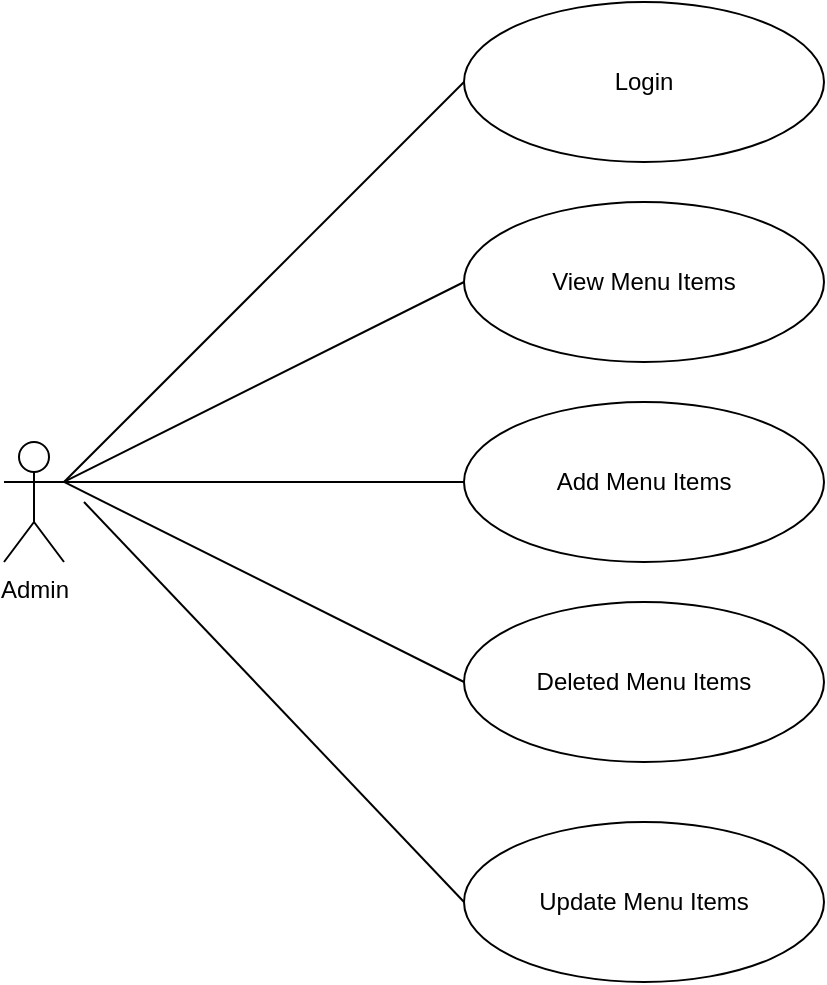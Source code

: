 <mxfile version="24.5.3" type="device" pages="3">
  <diagram name="Page-1" id="Rw1sMuScZgxutzeogyLA">
    <mxGraphModel dx="1434" dy="738" grid="1" gridSize="10" guides="1" tooltips="1" connect="1" arrows="1" fold="1" page="1" pageScale="1" pageWidth="827" pageHeight="1169" math="0" shadow="0">
      <root>
        <mxCell id="0" />
        <mxCell id="1" parent="0" />
        <mxCell id="v1xuu8qd-7aDWVENhq9b-1" value="Admin&lt;div&gt;&lt;br&gt;&lt;/div&gt;" style="shape=umlActor;verticalLabelPosition=bottom;verticalAlign=top;html=1;outlineConnect=0;" vertex="1" parent="1">
          <mxGeometry x="110" y="340" width="30" height="60" as="geometry" />
        </mxCell>
        <mxCell id="v1xuu8qd-7aDWVENhq9b-3" value="Login" style="ellipse;whiteSpace=wrap;html=1;" vertex="1" parent="1">
          <mxGeometry x="340" y="120" width="180" height="80" as="geometry" />
        </mxCell>
        <mxCell id="v1xuu8qd-7aDWVENhq9b-4" value="View Menu Items" style="ellipse;whiteSpace=wrap;html=1;" vertex="1" parent="1">
          <mxGeometry x="340" y="220" width="180" height="80" as="geometry" />
        </mxCell>
        <mxCell id="v1xuu8qd-7aDWVENhq9b-5" value="Add Menu Items" style="ellipse;whiteSpace=wrap;html=1;" vertex="1" parent="1">
          <mxGeometry x="340" y="320" width="180" height="80" as="geometry" />
        </mxCell>
        <mxCell id="v1xuu8qd-7aDWVENhq9b-6" value="Deleted Menu Items" style="ellipse;whiteSpace=wrap;html=1;" vertex="1" parent="1">
          <mxGeometry x="340" y="420" width="180" height="80" as="geometry" />
        </mxCell>
        <mxCell id="v1xuu8qd-7aDWVENhq9b-7" value="Update Menu Items" style="ellipse;whiteSpace=wrap;html=1;" vertex="1" parent="1">
          <mxGeometry x="340" y="530" width="180" height="80" as="geometry" />
        </mxCell>
        <mxCell id="JYaKjSM3Lak0jvwqb_XR-7" value="" style="endArrow=none;html=1;rounded=0;exitX=1;exitY=0.333;exitDx=0;exitDy=0;exitPerimeter=0;entryX=0;entryY=0.5;entryDx=0;entryDy=0;" edge="1" parent="1" source="v1xuu8qd-7aDWVENhq9b-1" target="v1xuu8qd-7aDWVENhq9b-3">
          <mxGeometry width="50" height="50" relative="1" as="geometry">
            <mxPoint x="150" y="370" as="sourcePoint" />
            <mxPoint x="391" y="204" as="targetPoint" />
          </mxGeometry>
        </mxCell>
        <mxCell id="JYaKjSM3Lak0jvwqb_XR-8" value="" style="endArrow=none;html=1;rounded=0;exitX=1;exitY=0.333;exitDx=0;exitDy=0;exitPerimeter=0;entryX=0;entryY=0.5;entryDx=0;entryDy=0;" edge="1" parent="1" source="v1xuu8qd-7aDWVENhq9b-1" target="v1xuu8qd-7aDWVENhq9b-4">
          <mxGeometry width="50" height="50" relative="1" as="geometry">
            <mxPoint x="170" y="330" as="sourcePoint" />
            <mxPoint x="369" y="295" as="targetPoint" />
          </mxGeometry>
        </mxCell>
        <mxCell id="JYaKjSM3Lak0jvwqb_XR-9" value="" style="endArrow=none;html=1;rounded=0;exitX=1;exitY=0.333;exitDx=0;exitDy=0;exitPerimeter=0;entryX=0;entryY=0.5;entryDx=0;entryDy=0;" edge="1" parent="1" source="v1xuu8qd-7aDWVENhq9b-1" target="v1xuu8qd-7aDWVENhq9b-5">
          <mxGeometry width="50" height="50" relative="1" as="geometry">
            <mxPoint x="150" y="370" as="sourcePoint" />
            <mxPoint x="350" y="370" as="targetPoint" />
          </mxGeometry>
        </mxCell>
        <mxCell id="JYaKjSM3Lak0jvwqb_XR-10" value="" style="endArrow=none;html=1;rounded=0;exitX=1;exitY=0.333;exitDx=0;exitDy=0;exitPerimeter=0;entryX=0;entryY=0.5;entryDx=0;entryDy=0;" edge="1" parent="1" source="v1xuu8qd-7aDWVENhq9b-1" target="v1xuu8qd-7aDWVENhq9b-6">
          <mxGeometry width="50" height="50" relative="1" as="geometry">
            <mxPoint x="150" y="370" as="sourcePoint" />
            <mxPoint x="351" y="464" as="targetPoint" />
          </mxGeometry>
        </mxCell>
        <mxCell id="JYaKjSM3Lak0jvwqb_XR-11" value="" style="endArrow=none;html=1;rounded=0;exitX=1;exitY=0.333;exitDx=0;exitDy=0;exitPerimeter=0;entryX=0;entryY=0.5;entryDx=0;entryDy=0;" edge="1" parent="1" target="v1xuu8qd-7aDWVENhq9b-7">
          <mxGeometry width="50" height="50" relative="1" as="geometry">
            <mxPoint x="150" y="370" as="sourcePoint" />
            <mxPoint x="340" y="570" as="targetPoint" />
          </mxGeometry>
        </mxCell>
      </root>
    </mxGraphModel>
  </diagram>
  <diagram id="4s38KD-3j9mbVSummewb" name="Page-2">
    <mxGraphModel dx="880" dy="426" grid="1" gridSize="10" guides="1" tooltips="1" connect="1" arrows="1" fold="1" page="1" pageScale="1" pageWidth="827" pageHeight="1169" math="0" shadow="0">
      <root>
        <mxCell id="0" />
        <mxCell id="1" parent="0" />
        <mxCell id="DSjBxvMJzlKjb1qtKmZz-1" value="&lt;div&gt;Employee&lt;/div&gt;" style="shape=umlActor;verticalLabelPosition=bottom;verticalAlign=top;html=1;outlineConnect=0;" parent="1" vertex="1">
          <mxGeometry x="110" y="340" width="30" height="60" as="geometry" />
        </mxCell>
        <mxCell id="DSjBxvMJzlKjb1qtKmZz-2" value="Login" style="ellipse;whiteSpace=wrap;html=1;" parent="1" vertex="1">
          <mxGeometry x="340" y="120" width="180" height="80" as="geometry" />
        </mxCell>
        <mxCell id="DSjBxvMJzlKjb1qtKmZz-3" value="Show Notification" style="ellipse;whiteSpace=wrap;html=1;" parent="1" vertex="1">
          <mxGeometry x="340" y="220" width="180" height="80" as="geometry" />
        </mxCell>
        <mxCell id="DSjBxvMJzlKjb1qtKmZz-4" value="Food selection for tomorrow" style="ellipse;whiteSpace=wrap;html=1;" parent="1" vertex="1">
          <mxGeometry x="340" y="320" width="180" height="80" as="geometry" />
        </mxCell>
        <mxCell id="DSjBxvMJzlKjb1qtKmZz-5" value="View Food Items" style="ellipse;whiteSpace=wrap;html=1;" parent="1" vertex="1">
          <mxGeometry x="340" y="420" width="180" height="80" as="geometry" />
        </mxCell>
        <mxCell id="DSjBxvMJzlKjb1qtKmZz-6" value="Give Feedback" style="ellipse;whiteSpace=wrap;html=1;" parent="1" vertex="1">
          <mxGeometry x="340" y="530" width="180" height="80" as="geometry" />
        </mxCell>
        <mxCell id="DSjBxvMJzlKjb1qtKmZz-14" value="View Feedback" style="ellipse;whiteSpace=wrap;html=1;" parent="1" vertex="1">
          <mxGeometry x="340" y="640" width="180" height="80" as="geometry" />
        </mxCell>
        <mxCell id="DSjBxvMJzlKjb1qtKmZz-16" value="" style="endArrow=none;html=1;rounded=0;exitX=1;exitY=0.333;exitDx=0;exitDy=0;exitPerimeter=0;entryX=0;entryY=0.5;entryDx=0;entryDy=0;" parent="1" source="DSjBxvMJzlKjb1qtKmZz-1" target="DSjBxvMJzlKjb1qtKmZz-2" edge="1">
          <mxGeometry width="50" height="50" relative="1" as="geometry">
            <mxPoint x="390" y="510" as="sourcePoint" />
            <mxPoint x="440" y="460" as="targetPoint" />
          </mxGeometry>
        </mxCell>
        <mxCell id="DSjBxvMJzlKjb1qtKmZz-22" value="" style="endArrow=none;html=1;rounded=0;exitX=1;exitY=0.333;exitDx=0;exitDy=0;exitPerimeter=0;entryX=0;entryY=0.5;entryDx=0;entryDy=0;" parent="1" source="DSjBxvMJzlKjb1qtKmZz-1" target="DSjBxvMJzlKjb1qtKmZz-3" edge="1">
          <mxGeometry width="50" height="50" relative="1" as="geometry">
            <mxPoint x="150" y="370" as="sourcePoint" />
            <mxPoint x="391" y="204" as="targetPoint" />
          </mxGeometry>
        </mxCell>
        <mxCell id="DSjBxvMJzlKjb1qtKmZz-23" value="" style="endArrow=none;html=1;rounded=0;exitX=1;exitY=0.333;exitDx=0;exitDy=0;exitPerimeter=0;" parent="1" source="DSjBxvMJzlKjb1qtKmZz-1" target="DSjBxvMJzlKjb1qtKmZz-4" edge="1">
          <mxGeometry width="50" height="50" relative="1" as="geometry">
            <mxPoint x="160" y="380" as="sourcePoint" />
            <mxPoint x="401" y="214" as="targetPoint" />
          </mxGeometry>
        </mxCell>
        <mxCell id="DSjBxvMJzlKjb1qtKmZz-24" value="" style="endArrow=none;html=1;rounded=0;exitX=1;exitY=0.333;exitDx=0;exitDy=0;exitPerimeter=0;entryX=0.006;entryY=0.425;entryDx=0;entryDy=0;entryPerimeter=0;" parent="1" source="DSjBxvMJzlKjb1qtKmZz-1" target="DSjBxvMJzlKjb1qtKmZz-5" edge="1">
          <mxGeometry width="50" height="50" relative="1" as="geometry">
            <mxPoint x="170" y="390" as="sourcePoint" />
            <mxPoint x="411" y="224" as="targetPoint" />
          </mxGeometry>
        </mxCell>
        <mxCell id="DSjBxvMJzlKjb1qtKmZz-25" value="" style="endArrow=none;html=1;rounded=0;exitX=1;exitY=0.333;exitDx=0;exitDy=0;exitPerimeter=0;entryX=0;entryY=0.5;entryDx=0;entryDy=0;" parent="1" source="DSjBxvMJzlKjb1qtKmZz-1" target="DSjBxvMJzlKjb1qtKmZz-6" edge="1">
          <mxGeometry width="50" height="50" relative="1" as="geometry">
            <mxPoint x="180" y="400" as="sourcePoint" />
            <mxPoint x="421" y="234" as="targetPoint" />
          </mxGeometry>
        </mxCell>
        <mxCell id="DSjBxvMJzlKjb1qtKmZz-26" value="" style="endArrow=none;html=1;rounded=0;exitX=1;exitY=0.333;exitDx=0;exitDy=0;exitPerimeter=0;entryX=0;entryY=0.5;entryDx=0;entryDy=0;" parent="1" source="DSjBxvMJzlKjb1qtKmZz-1" target="DSjBxvMJzlKjb1qtKmZz-14" edge="1">
          <mxGeometry width="50" height="50" relative="1" as="geometry">
            <mxPoint x="190" y="410" as="sourcePoint" />
            <mxPoint x="431" y="244" as="targetPoint" />
          </mxGeometry>
        </mxCell>
      </root>
    </mxGraphModel>
  </diagram>
  <diagram id="dLfrcFJIt85dbNIOb2cY" name="Page-3">
    <mxGraphModel dx="1434" dy="738" grid="1" gridSize="10" guides="1" tooltips="1" connect="1" arrows="1" fold="1" page="1" pageScale="1" pageWidth="827" pageHeight="1169" math="0" shadow="0">
      <root>
        <mxCell id="0" />
        <mxCell id="1" parent="0" />
        <mxCell id="yujFuHQo3w8hpjnkSpUM-1" value="&lt;div&gt;Chef&lt;/div&gt;" style="shape=umlActor;verticalLabelPosition=bottom;verticalAlign=top;html=1;outlineConnect=0;" vertex="1" parent="1">
          <mxGeometry x="110" y="340" width="30" height="60" as="geometry" />
        </mxCell>
        <mxCell id="yujFuHQo3w8hpjnkSpUM-2" value="Login" style="ellipse;whiteSpace=wrap;html=1;" vertex="1" parent="1">
          <mxGeometry x="340" y="120" width="180" height="80" as="geometry" />
        </mxCell>
        <mxCell id="yujFuHQo3w8hpjnkSpUM-3" value="Roll out food menu" style="ellipse;whiteSpace=wrap;html=1;" vertex="1" parent="1">
          <mxGeometry x="340" y="220" width="180" height="80" as="geometry" />
        </mxCell>
        <mxCell id="yujFuHQo3w8hpjnkSpUM-4" value="Finalize Menu" style="ellipse;whiteSpace=wrap;html=1;" vertex="1" parent="1">
          <mxGeometry x="340" y="320" width="180" height="80" as="geometry" />
        </mxCell>
        <mxCell id="yujFuHQo3w8hpjnkSpUM-5" value="Generate Report" style="ellipse;whiteSpace=wrap;html=1;" vertex="1" parent="1">
          <mxGeometry x="340" y="420" width="180" height="80" as="geometry" />
        </mxCell>
        <mxCell id="yujFuHQo3w8hpjnkSpUM-6" value="View Feedback" style="ellipse;whiteSpace=wrap;html=1;" vertex="1" parent="1">
          <mxGeometry x="340" y="530" width="180" height="80" as="geometry" />
        </mxCell>
        <mxCell id="yujFuHQo3w8hpjnkSpUM-7" value="View Menu" style="ellipse;whiteSpace=wrap;html=1;" vertex="1" parent="1">
          <mxGeometry x="340" y="640" width="180" height="80" as="geometry" />
        </mxCell>
        <mxCell id="yujFuHQo3w8hpjnkSpUM-8" value="" style="endArrow=none;html=1;rounded=0;exitX=1;exitY=0.333;exitDx=0;exitDy=0;exitPerimeter=0;entryX=0;entryY=0.5;entryDx=0;entryDy=0;" edge="1" parent="1" source="yujFuHQo3w8hpjnkSpUM-1" target="yujFuHQo3w8hpjnkSpUM-2">
          <mxGeometry width="50" height="50" relative="1" as="geometry">
            <mxPoint x="390" y="510" as="sourcePoint" />
            <mxPoint x="440" y="460" as="targetPoint" />
          </mxGeometry>
        </mxCell>
        <mxCell id="yujFuHQo3w8hpjnkSpUM-9" value="" style="endArrow=none;html=1;rounded=0;exitX=1;exitY=0.333;exitDx=0;exitDy=0;exitPerimeter=0;entryX=0;entryY=0.5;entryDx=0;entryDy=0;" edge="1" parent="1" source="yujFuHQo3w8hpjnkSpUM-1" target="yujFuHQo3w8hpjnkSpUM-3">
          <mxGeometry width="50" height="50" relative="1" as="geometry">
            <mxPoint x="150" y="370" as="sourcePoint" />
            <mxPoint x="391" y="204" as="targetPoint" />
          </mxGeometry>
        </mxCell>
        <mxCell id="yujFuHQo3w8hpjnkSpUM-10" value="" style="endArrow=none;html=1;rounded=0;exitX=1;exitY=0.333;exitDx=0;exitDy=0;exitPerimeter=0;" edge="1" parent="1" source="yujFuHQo3w8hpjnkSpUM-1" target="yujFuHQo3w8hpjnkSpUM-4">
          <mxGeometry width="50" height="50" relative="1" as="geometry">
            <mxPoint x="160" y="380" as="sourcePoint" />
            <mxPoint x="401" y="214" as="targetPoint" />
          </mxGeometry>
        </mxCell>
        <mxCell id="yujFuHQo3w8hpjnkSpUM-11" value="" style="endArrow=none;html=1;rounded=0;exitX=1;exitY=0.333;exitDx=0;exitDy=0;exitPerimeter=0;entryX=0.006;entryY=0.425;entryDx=0;entryDy=0;entryPerimeter=0;" edge="1" parent="1" source="yujFuHQo3w8hpjnkSpUM-1" target="yujFuHQo3w8hpjnkSpUM-5">
          <mxGeometry width="50" height="50" relative="1" as="geometry">
            <mxPoint x="170" y="390" as="sourcePoint" />
            <mxPoint x="411" y="224" as="targetPoint" />
          </mxGeometry>
        </mxCell>
        <mxCell id="yujFuHQo3w8hpjnkSpUM-12" value="" style="endArrow=none;html=1;rounded=0;exitX=1;exitY=0.333;exitDx=0;exitDy=0;exitPerimeter=0;entryX=0;entryY=0.5;entryDx=0;entryDy=0;" edge="1" parent="1" source="yujFuHQo3w8hpjnkSpUM-1" target="yujFuHQo3w8hpjnkSpUM-6">
          <mxGeometry width="50" height="50" relative="1" as="geometry">
            <mxPoint x="180" y="400" as="sourcePoint" />
            <mxPoint x="421" y="234" as="targetPoint" />
          </mxGeometry>
        </mxCell>
        <mxCell id="yujFuHQo3w8hpjnkSpUM-13" value="" style="endArrow=none;html=1;rounded=0;exitX=1;exitY=0.333;exitDx=0;exitDy=0;exitPerimeter=0;entryX=0;entryY=0.5;entryDx=0;entryDy=0;" edge="1" parent="1" source="yujFuHQo3w8hpjnkSpUM-1" target="yujFuHQo3w8hpjnkSpUM-7">
          <mxGeometry width="50" height="50" relative="1" as="geometry">
            <mxPoint x="190" y="410" as="sourcePoint" />
            <mxPoint x="431" y="244" as="targetPoint" />
          </mxGeometry>
        </mxCell>
        <mxCell id="yujFuHQo3w8hpjnkSpUM-14" value="Food availability Update" style="ellipse;whiteSpace=wrap;html=1;" vertex="1" parent="1">
          <mxGeometry x="340" y="760" width="180" height="80" as="geometry" />
        </mxCell>
        <mxCell id="yujFuHQo3w8hpjnkSpUM-15" value="" style="endArrow=none;html=1;rounded=0;exitX=1;exitY=0.333;exitDx=0;exitDy=0;exitPerimeter=0;entryX=0;entryY=0.5;entryDx=0;entryDy=0;" edge="1" parent="1" source="yujFuHQo3w8hpjnkSpUM-1" target="yujFuHQo3w8hpjnkSpUM-14">
          <mxGeometry width="50" height="50" relative="1" as="geometry">
            <mxPoint x="150" y="370" as="sourcePoint" />
            <mxPoint x="350" y="690" as="targetPoint" />
          </mxGeometry>
        </mxCell>
      </root>
    </mxGraphModel>
  </diagram>
</mxfile>
